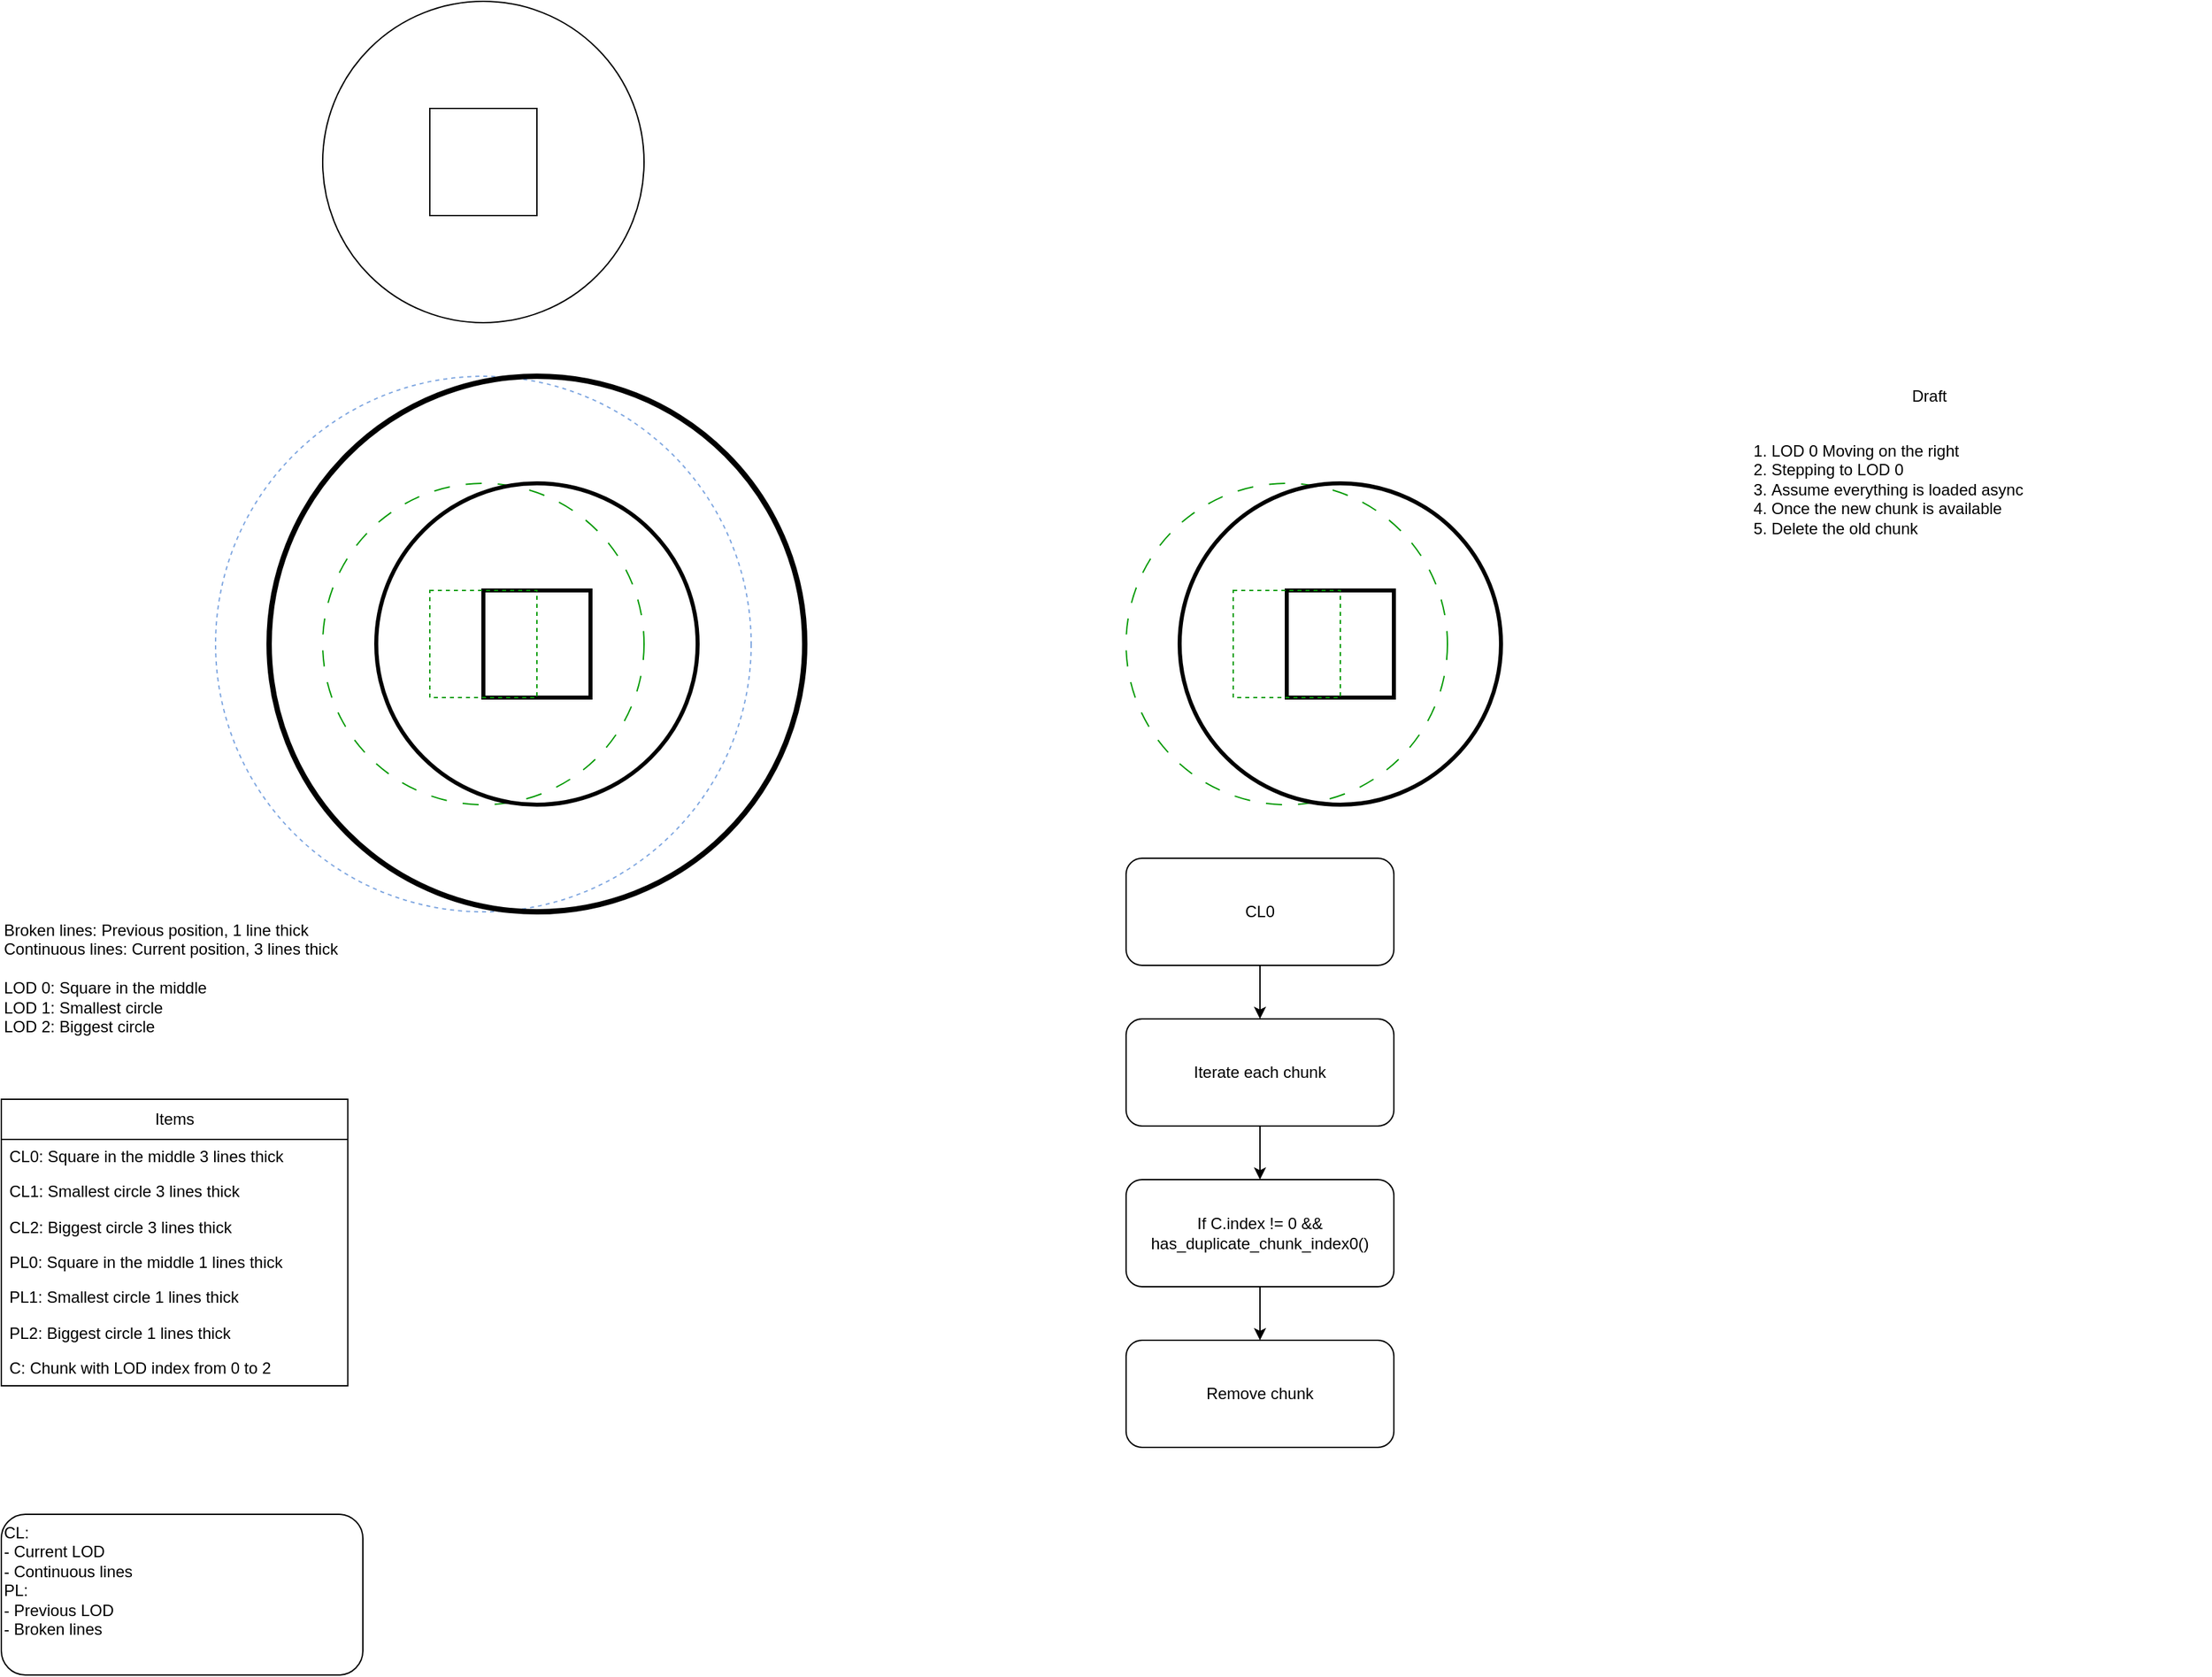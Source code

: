 <mxfile version="21.7.5" type="device">
  <diagram name="Page-1" id="lCp6fPsICLk8MU9H2ciJ">
    <mxGraphModel dx="1602" dy="945" grid="1" gridSize="10" guides="1" tooltips="1" connect="1" arrows="1" fold="1" page="1" pageScale="1" pageWidth="850" pageHeight="1100" math="0" shadow="0">
      <root>
        <mxCell id="0" />
        <mxCell id="1" parent="0" />
        <mxCell id="ehq8woWxYnmpTR0Z6O5Y-5" value="" style="ellipse;whiteSpace=wrap;html=1;aspect=fixed;fillColor=none;strokeColor=#009900;dashed=1;dashPattern=12 12;" parent="1" vertex="1">
          <mxGeometry x="280" y="480" width="240" height="240" as="geometry" />
        </mxCell>
        <mxCell id="ehq8woWxYnmpTR0Z6O5Y-10" value="" style="ellipse;whiteSpace=wrap;html=1;aspect=fixed;fillColor=none;strokeColor=#7EA6E0;dashed=1;" parent="1" vertex="1">
          <mxGeometry x="200" y="400" width="400" height="400" as="geometry" />
        </mxCell>
        <mxCell id="ehq8woWxYnmpTR0Z6O5Y-9" value="" style="ellipse;whiteSpace=wrap;html=1;aspect=fixed;fillColor=none;strokeWidth=4;" parent="1" vertex="1">
          <mxGeometry x="240" y="400" width="400" height="400" as="geometry" />
        </mxCell>
        <mxCell id="ehq8woWxYnmpTR0Z6O5Y-1" value="" style="ellipse;whiteSpace=wrap;html=1;aspect=fixed;fillColor=none;" parent="1" vertex="1">
          <mxGeometry x="280" y="120" width="240" height="240" as="geometry" />
        </mxCell>
        <mxCell id="ehq8woWxYnmpTR0Z6O5Y-2" value="" style="whiteSpace=wrap;html=1;aspect=fixed;fillColor=none;" parent="1" vertex="1">
          <mxGeometry x="360" y="200" width="80" height="80" as="geometry" />
        </mxCell>
        <mxCell id="ehq8woWxYnmpTR0Z6O5Y-3" value="" style="ellipse;whiteSpace=wrap;html=1;aspect=fixed;fillColor=none;strokeWidth=3;" parent="1" vertex="1">
          <mxGeometry x="320" y="480" width="240" height="240" as="geometry" />
        </mxCell>
        <mxCell id="ehq8woWxYnmpTR0Z6O5Y-4" value="" style="whiteSpace=wrap;html=1;aspect=fixed;fillColor=none;strokeWidth=3;" parent="1" vertex="1">
          <mxGeometry x="400" y="560" width="80" height="80" as="geometry" />
        </mxCell>
        <mxCell id="ehq8woWxYnmpTR0Z6O5Y-6" value="" style="whiteSpace=wrap;html=1;aspect=fixed;fillColor=none;strokeColor=#009900;dashed=1;" parent="1" vertex="1">
          <mxGeometry x="360" y="560" width="80" height="80" as="geometry" />
        </mxCell>
        <mxCell id="ehq8woWxYnmpTR0Z6O5Y-7" value="Broken lines: Previous position, 1 line thick&lt;br&gt;Continuous lines: Current position, 3 lines thick&lt;br&gt;&lt;br&gt;LOD 0: Square in the middle&amp;nbsp;&lt;br&gt;LOD 1: Smallest circle&lt;br&gt;LOD 2: Biggest circle" style="text;html=1;strokeColor=none;fillColor=none;align=left;verticalAlign=top;whiteSpace=wrap;rounded=0;" parent="1" vertex="1">
          <mxGeometry x="40" y="800" width="270" height="90" as="geometry" />
        </mxCell>
        <mxCell id="ehq8woWxYnmpTR0Z6O5Y-14" value="" style="group" parent="1" vertex="1" connectable="0">
          <mxGeometry x="1320" y="400" width="370" height="160" as="geometry" />
        </mxCell>
        <mxCell id="ehq8woWxYnmpTR0Z6O5Y-12" value="&lt;ol&gt;&lt;li&gt;LOD 0 Moving on the right&lt;/li&gt;&lt;li&gt;Stepping to LOD 0&lt;br&gt;&lt;/li&gt;&lt;li&gt;Assume everything is loaded async&lt;/li&gt;&lt;li&gt;Once the new chunk is available&lt;/li&gt;&lt;li&gt;Delete the old chunk&lt;/li&gt;&lt;/ol&gt;" style="text;html=1;strokeColor=none;fillColor=none;align=left;verticalAlign=top;whiteSpace=wrap;rounded=0;" parent="ehq8woWxYnmpTR0Z6O5Y-14" vertex="1">
          <mxGeometry y="30" width="370" height="130" as="geometry" />
        </mxCell>
        <mxCell id="ehq8woWxYnmpTR0Z6O5Y-13" value="Draft" style="text;html=1;strokeColor=none;fillColor=none;align=center;verticalAlign=middle;whiteSpace=wrap;rounded=0;" parent="ehq8woWxYnmpTR0Z6O5Y-14" vertex="1">
          <mxGeometry x="130" width="60" height="30" as="geometry" />
        </mxCell>
        <mxCell id="yp4XHpIwTp00gd9XK1u--13" style="edgeStyle=orthogonalEdgeStyle;rounded=0;orthogonalLoop=1;jettySize=auto;html=1;entryX=0.5;entryY=0;entryDx=0;entryDy=0;" edge="1" parent="1" source="ehq8woWxYnmpTR0Z6O5Y-16" target="yp4XHpIwTp00gd9XK1u--1">
          <mxGeometry relative="1" as="geometry" />
        </mxCell>
        <mxCell id="ehq8woWxYnmpTR0Z6O5Y-16" value="CL0" style="rounded=1;whiteSpace=wrap;html=1;fillColor=none;" parent="1" vertex="1">
          <mxGeometry x="880" y="760" width="200" height="80" as="geometry" />
        </mxCell>
        <mxCell id="ehq8woWxYnmpTR0Z6O5Y-32" value="" style="group" parent="1" vertex="1" connectable="0">
          <mxGeometry x="40" y="940" width="270" height="150" as="geometry" />
        </mxCell>
        <mxCell id="ehq8woWxYnmpTR0Z6O5Y-25" value="Items" style="swimlane;fontStyle=0;childLayout=stackLayout;horizontal=1;startSize=30;horizontalStack=0;resizeParent=1;resizeParentMax=0;resizeLast=0;collapsible=1;marginBottom=0;whiteSpace=wrap;html=1;" parent="ehq8woWxYnmpTR0Z6O5Y-32" vertex="1">
          <mxGeometry width="258.75" height="214.021" as="geometry" />
        </mxCell>
        <mxCell id="ehq8woWxYnmpTR0Z6O5Y-26" value="CL0: Square in the middle 3 lines thick" style="text;strokeColor=none;fillColor=none;align=left;verticalAlign=middle;spacingLeft=4;spacingRight=4;overflow=hidden;points=[[0,0.5],[1,0.5]];portConstraint=eastwest;rotatable=0;whiteSpace=wrap;html=1;" parent="ehq8woWxYnmpTR0Z6O5Y-25" vertex="1">
          <mxGeometry y="30" width="258.75" height="26.289" as="geometry" />
        </mxCell>
        <mxCell id="ehq8woWxYnmpTR0Z6O5Y-27" value="CL1: Smallest circle 3 lines thick" style="text;strokeColor=none;fillColor=none;align=left;verticalAlign=middle;spacingLeft=4;spacingRight=4;overflow=hidden;points=[[0,0.5],[1,0.5]];portConstraint=eastwest;rotatable=0;whiteSpace=wrap;html=1;" parent="ehq8woWxYnmpTR0Z6O5Y-25" vertex="1">
          <mxGeometry y="56.289" width="258.75" height="26.289" as="geometry" />
        </mxCell>
        <mxCell id="ehq8woWxYnmpTR0Z6O5Y-28" value="CL2: Biggest circle 3 lines thick" style="text;strokeColor=none;fillColor=none;align=left;verticalAlign=middle;spacingLeft=4;spacingRight=4;overflow=hidden;points=[[0,0.5],[1,0.5]];portConstraint=eastwest;rotatable=0;whiteSpace=wrap;html=1;" parent="ehq8woWxYnmpTR0Z6O5Y-25" vertex="1">
          <mxGeometry y="82.577" width="258.75" height="26.289" as="geometry" />
        </mxCell>
        <mxCell id="ehq8woWxYnmpTR0Z6O5Y-33" value="PL0: Square in the middle 1 lines thick" style="text;strokeColor=none;fillColor=none;align=left;verticalAlign=middle;spacingLeft=4;spacingRight=4;overflow=hidden;points=[[0,0.5],[1,0.5]];portConstraint=eastwest;rotatable=0;whiteSpace=wrap;html=1;" parent="ehq8woWxYnmpTR0Z6O5Y-25" vertex="1">
          <mxGeometry y="108.866" width="258.75" height="26.289" as="geometry" />
        </mxCell>
        <mxCell id="ehq8woWxYnmpTR0Z6O5Y-34" value="PL1: Smallest circle 1 lines thick" style="text;strokeColor=none;fillColor=none;align=left;verticalAlign=middle;spacingLeft=4;spacingRight=4;overflow=hidden;points=[[0,0.5],[1,0.5]];portConstraint=eastwest;rotatable=0;whiteSpace=wrap;html=1;" parent="ehq8woWxYnmpTR0Z6O5Y-25" vertex="1">
          <mxGeometry y="135.155" width="258.75" height="26.289" as="geometry" />
        </mxCell>
        <mxCell id="ehq8woWxYnmpTR0Z6O5Y-35" value="PL2: Biggest circle 1 lines thick" style="text;strokeColor=none;fillColor=none;align=left;verticalAlign=middle;spacingLeft=4;spacingRight=4;overflow=hidden;points=[[0,0.5],[1,0.5]];portConstraint=eastwest;rotatable=0;whiteSpace=wrap;html=1;" parent="ehq8woWxYnmpTR0Z6O5Y-25" vertex="1">
          <mxGeometry y="161.443" width="258.75" height="26.289" as="geometry" />
        </mxCell>
        <mxCell id="yp4XHpIwTp00gd9XK1u--4" value="C: Chunk with LOD index from 0 to 2" style="text;strokeColor=none;fillColor=none;align=left;verticalAlign=middle;spacingLeft=4;spacingRight=4;overflow=hidden;points=[[0,0.5],[1,0.5]];portConstraint=eastwest;rotatable=0;whiteSpace=wrap;html=1;" vertex="1" parent="ehq8woWxYnmpTR0Z6O5Y-25">
          <mxGeometry y="187.732" width="258.75" height="26.289" as="geometry" />
        </mxCell>
        <mxCell id="ehq8woWxYnmpTR0Z6O5Y-36" value="CL: &lt;br&gt;- Current LOD&lt;br&gt;- Continuous lines&lt;br&gt;PL: &lt;br&gt;- Previous LOD&lt;br&gt;- Broken lines" style="rounded=1;whiteSpace=wrap;html=1;fillColor=none;align=left;verticalAlign=top;" parent="1" vertex="1">
          <mxGeometry x="40" y="1250" width="270" height="120" as="geometry" />
        </mxCell>
        <mxCell id="yp4XHpIwTp00gd9XK1u--14" style="edgeStyle=orthogonalEdgeStyle;rounded=0;orthogonalLoop=1;jettySize=auto;html=1;entryX=0.5;entryY=0;entryDx=0;entryDy=0;" edge="1" parent="1" source="yp4XHpIwTp00gd9XK1u--1" target="yp4XHpIwTp00gd9XK1u--3">
          <mxGeometry relative="1" as="geometry" />
        </mxCell>
        <mxCell id="yp4XHpIwTp00gd9XK1u--1" value="Iterate each chunk" style="rounded=1;whiteSpace=wrap;html=1;fillColor=none;" vertex="1" parent="1">
          <mxGeometry x="880" y="880" width="200" height="80" as="geometry" />
        </mxCell>
        <mxCell id="yp4XHpIwTp00gd9XK1u--16" style="edgeStyle=orthogonalEdgeStyle;rounded=0;orthogonalLoop=1;jettySize=auto;html=1;entryX=0.5;entryY=0;entryDx=0;entryDy=0;" edge="1" parent="1" source="yp4XHpIwTp00gd9XK1u--3" target="yp4XHpIwTp00gd9XK1u--15">
          <mxGeometry relative="1" as="geometry" />
        </mxCell>
        <mxCell id="yp4XHpIwTp00gd9XK1u--3" value="If C.index != 0 &amp;amp;&amp;amp;&lt;br&gt;has_duplicate_chunk_index0()" style="rounded=1;whiteSpace=wrap;html=1;fillColor=none;" vertex="1" parent="1">
          <mxGeometry x="880" y="1000" width="200" height="80" as="geometry" />
        </mxCell>
        <mxCell id="yp4XHpIwTp00gd9XK1u--9" value="" style="ellipse;whiteSpace=wrap;html=1;aspect=fixed;fillColor=none;strokeColor=#009900;dashed=1;dashPattern=12 12;" vertex="1" parent="1">
          <mxGeometry x="880" y="480" width="240" height="240" as="geometry" />
        </mxCell>
        <mxCell id="yp4XHpIwTp00gd9XK1u--10" value="" style="ellipse;whiteSpace=wrap;html=1;aspect=fixed;fillColor=none;strokeWidth=3;" vertex="1" parent="1">
          <mxGeometry x="920" y="480" width="240" height="240" as="geometry" />
        </mxCell>
        <mxCell id="yp4XHpIwTp00gd9XK1u--11" value="" style="whiteSpace=wrap;html=1;aspect=fixed;fillColor=none;strokeWidth=3;" vertex="1" parent="1">
          <mxGeometry x="1000" y="560" width="80" height="80" as="geometry" />
        </mxCell>
        <mxCell id="yp4XHpIwTp00gd9XK1u--12" value="" style="whiteSpace=wrap;html=1;aspect=fixed;fillColor=none;strokeColor=#009900;dashed=1;" vertex="1" parent="1">
          <mxGeometry x="960" y="560" width="80" height="80" as="geometry" />
        </mxCell>
        <mxCell id="yp4XHpIwTp00gd9XK1u--15" value="Remove chunk" style="rounded=1;whiteSpace=wrap;html=1;fillColor=none;" vertex="1" parent="1">
          <mxGeometry x="880" y="1120" width="200" height="80" as="geometry" />
        </mxCell>
      </root>
    </mxGraphModel>
  </diagram>
</mxfile>
